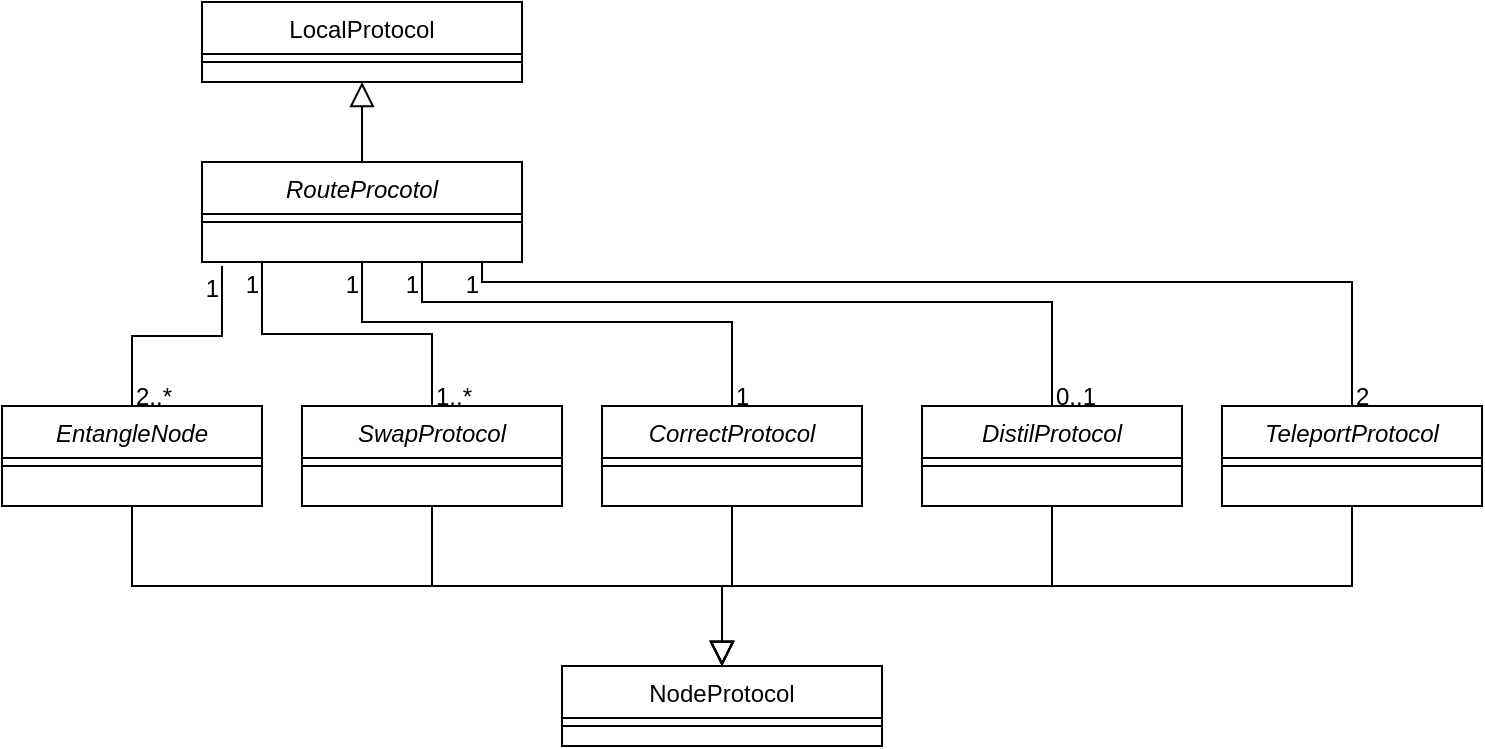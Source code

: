 <mxfile version="24.1.0" type="device">
  <diagram id="C5RBs43oDa-KdzZeNtuy" name="Page-1">
    <mxGraphModel dx="810" dy="454" grid="1" gridSize="10" guides="1" tooltips="1" connect="1" arrows="1" fold="1" page="1" pageScale="1" pageWidth="827" pageHeight="1169" math="0" shadow="0">
      <root>
        <mxCell id="WIyWlLk6GJQsqaUBKTNV-0" />
        <mxCell id="WIyWlLk6GJQsqaUBKTNV-1" parent="WIyWlLk6GJQsqaUBKTNV-0" />
        <mxCell id="zkfFHV4jXpPFQw0GAbJ--0" value="RouteProcotol" style="swimlane;fontStyle=2;align=center;verticalAlign=top;childLayout=stackLayout;horizontal=1;startSize=26;horizontalStack=0;resizeParent=1;resizeLast=0;collapsible=1;marginBottom=0;rounded=0;shadow=0;strokeWidth=1;" parent="WIyWlLk6GJQsqaUBKTNV-1" vertex="1">
          <mxGeometry x="140" y="120" width="160" height="50" as="geometry">
            <mxRectangle x="230" y="140" width="160" height="26" as="alternateBounds" />
          </mxGeometry>
        </mxCell>
        <mxCell id="zkfFHV4jXpPFQw0GAbJ--4" value="" style="line;html=1;strokeWidth=1;align=left;verticalAlign=middle;spacingTop=-1;spacingLeft=3;spacingRight=3;rotatable=0;labelPosition=right;points=[];portConstraint=eastwest;" parent="zkfFHV4jXpPFQw0GAbJ--0" vertex="1">
          <mxGeometry y="26" width="160" height="8" as="geometry" />
        </mxCell>
        <mxCell id="zkfFHV4jXpPFQw0GAbJ--17" value="LocalProtocol" style="swimlane;fontStyle=0;align=center;verticalAlign=top;childLayout=stackLayout;horizontal=1;startSize=26;horizontalStack=0;resizeParent=1;resizeLast=0;collapsible=1;marginBottom=0;rounded=0;shadow=0;strokeWidth=1;" parent="WIyWlLk6GJQsqaUBKTNV-1" vertex="1">
          <mxGeometry x="140" y="40" width="160" height="40" as="geometry">
            <mxRectangle x="550" y="140" width="160" height="26" as="alternateBounds" />
          </mxGeometry>
        </mxCell>
        <mxCell id="zkfFHV4jXpPFQw0GAbJ--23" value="" style="line;html=1;strokeWidth=1;align=left;verticalAlign=middle;spacingTop=-1;spacingLeft=3;spacingRight=3;rotatable=0;labelPosition=right;points=[];portConstraint=eastwest;" parent="zkfFHV4jXpPFQw0GAbJ--17" vertex="1">
          <mxGeometry y="26" width="160" height="8" as="geometry" />
        </mxCell>
        <mxCell id="Yz1U7CVcsts6lsaazN-v-0" value="NodeProtocol" style="swimlane;fontStyle=0;align=center;verticalAlign=top;childLayout=stackLayout;horizontal=1;startSize=26;horizontalStack=0;resizeParent=1;resizeLast=0;collapsible=1;marginBottom=0;rounded=0;shadow=0;strokeWidth=1;" vertex="1" parent="WIyWlLk6GJQsqaUBKTNV-1">
          <mxGeometry x="320" y="372" width="160" height="40" as="geometry">
            <mxRectangle x="550" y="140" width="160" height="26" as="alternateBounds" />
          </mxGeometry>
        </mxCell>
        <mxCell id="Yz1U7CVcsts6lsaazN-v-1" value="" style="line;html=1;strokeWidth=1;align=left;verticalAlign=middle;spacingTop=-1;spacingLeft=3;spacingRight=3;rotatable=0;labelPosition=right;points=[];portConstraint=eastwest;" vertex="1" parent="Yz1U7CVcsts6lsaazN-v-0">
          <mxGeometry y="26" width="160" height="8" as="geometry" />
        </mxCell>
        <mxCell id="Yz1U7CVcsts6lsaazN-v-2" value="EntangleNode" style="swimlane;fontStyle=2;align=center;verticalAlign=top;childLayout=stackLayout;horizontal=1;startSize=26;horizontalStack=0;resizeParent=1;resizeLast=0;collapsible=1;marginBottom=0;rounded=0;shadow=0;strokeWidth=1;" vertex="1" parent="WIyWlLk6GJQsqaUBKTNV-1">
          <mxGeometry x="40" y="242" width="130" height="50" as="geometry">
            <mxRectangle x="230" y="140" width="160" height="26" as="alternateBounds" />
          </mxGeometry>
        </mxCell>
        <mxCell id="Yz1U7CVcsts6lsaazN-v-3" value="" style="line;html=1;strokeWidth=1;align=left;verticalAlign=middle;spacingTop=-1;spacingLeft=3;spacingRight=3;rotatable=0;labelPosition=right;points=[];portConstraint=eastwest;" vertex="1" parent="Yz1U7CVcsts6lsaazN-v-2">
          <mxGeometry y="26" width="130" height="8" as="geometry" />
        </mxCell>
        <mxCell id="Yz1U7CVcsts6lsaazN-v-4" value="SwapProtocol" style="swimlane;fontStyle=2;align=center;verticalAlign=top;childLayout=stackLayout;horizontal=1;startSize=26;horizontalStack=0;resizeParent=1;resizeLast=0;collapsible=1;marginBottom=0;rounded=0;shadow=0;strokeWidth=1;" vertex="1" parent="WIyWlLk6GJQsqaUBKTNV-1">
          <mxGeometry x="190" y="242" width="130" height="50" as="geometry">
            <mxRectangle x="230" y="140" width="160" height="26" as="alternateBounds" />
          </mxGeometry>
        </mxCell>
        <mxCell id="Yz1U7CVcsts6lsaazN-v-5" value="" style="line;html=1;strokeWidth=1;align=left;verticalAlign=middle;spacingTop=-1;spacingLeft=3;spacingRight=3;rotatable=0;labelPosition=right;points=[];portConstraint=eastwest;" vertex="1" parent="Yz1U7CVcsts6lsaazN-v-4">
          <mxGeometry y="26" width="130" height="8" as="geometry" />
        </mxCell>
        <mxCell id="Yz1U7CVcsts6lsaazN-v-6" value="CorrectProtocol" style="swimlane;fontStyle=2;align=center;verticalAlign=top;childLayout=stackLayout;horizontal=1;startSize=26;horizontalStack=0;resizeParent=1;resizeLast=0;collapsible=1;marginBottom=0;rounded=0;shadow=0;strokeWidth=1;" vertex="1" parent="WIyWlLk6GJQsqaUBKTNV-1">
          <mxGeometry x="340" y="242" width="130" height="50" as="geometry">
            <mxRectangle x="230" y="140" width="160" height="26" as="alternateBounds" />
          </mxGeometry>
        </mxCell>
        <mxCell id="Yz1U7CVcsts6lsaazN-v-7" value="" style="line;html=1;strokeWidth=1;align=left;verticalAlign=middle;spacingTop=-1;spacingLeft=3;spacingRight=3;rotatable=0;labelPosition=right;points=[];portConstraint=eastwest;" vertex="1" parent="Yz1U7CVcsts6lsaazN-v-6">
          <mxGeometry y="26" width="130" height="8" as="geometry" />
        </mxCell>
        <mxCell id="Yz1U7CVcsts6lsaazN-v-8" value="DistilProtocol" style="swimlane;fontStyle=2;align=center;verticalAlign=top;childLayout=stackLayout;horizontal=1;startSize=26;horizontalStack=0;resizeParent=1;resizeLast=0;collapsible=1;marginBottom=0;rounded=0;shadow=0;strokeWidth=1;" vertex="1" parent="WIyWlLk6GJQsqaUBKTNV-1">
          <mxGeometry x="500" y="242" width="130" height="50" as="geometry">
            <mxRectangle x="230" y="140" width="160" height="26" as="alternateBounds" />
          </mxGeometry>
        </mxCell>
        <mxCell id="Yz1U7CVcsts6lsaazN-v-9" value="" style="line;html=1;strokeWidth=1;align=left;verticalAlign=middle;spacingTop=-1;spacingLeft=3;spacingRight=3;rotatable=0;labelPosition=right;points=[];portConstraint=eastwest;" vertex="1" parent="Yz1U7CVcsts6lsaazN-v-8">
          <mxGeometry y="26" width="130" height="8" as="geometry" />
        </mxCell>
        <mxCell id="Yz1U7CVcsts6lsaazN-v-10" value="TeleportProtocol" style="swimlane;fontStyle=2;align=center;verticalAlign=top;childLayout=stackLayout;horizontal=1;startSize=26;horizontalStack=0;resizeParent=1;resizeLast=0;collapsible=1;marginBottom=0;rounded=0;shadow=0;strokeWidth=1;" vertex="1" parent="WIyWlLk6GJQsqaUBKTNV-1">
          <mxGeometry x="650" y="242" width="130" height="50" as="geometry">
            <mxRectangle x="230" y="140" width="160" height="26" as="alternateBounds" />
          </mxGeometry>
        </mxCell>
        <mxCell id="Yz1U7CVcsts6lsaazN-v-11" value="" style="line;html=1;strokeWidth=1;align=left;verticalAlign=middle;spacingTop=-1;spacingLeft=3;spacingRight=3;rotatable=0;labelPosition=right;points=[];portConstraint=eastwest;" vertex="1" parent="Yz1U7CVcsts6lsaazN-v-10">
          <mxGeometry y="26" width="130" height="8" as="geometry" />
        </mxCell>
        <mxCell id="Yz1U7CVcsts6lsaazN-v-12" value="" style="endArrow=block;endSize=10;endFill=0;shadow=0;strokeWidth=1;rounded=0;curved=0;edgeStyle=elbowEdgeStyle;elbow=vertical;exitX=0.5;exitY=1;exitDx=0;exitDy=0;entryX=0.5;entryY=0;entryDx=0;entryDy=0;" edge="1" parent="WIyWlLk6GJQsqaUBKTNV-1" source="Yz1U7CVcsts6lsaazN-v-2" target="Yz1U7CVcsts6lsaazN-v-0">
          <mxGeometry width="160" relative="1" as="geometry">
            <mxPoint x="60" y="352" as="sourcePoint" />
            <mxPoint x="200" y="452" as="targetPoint" />
            <Array as="points">
              <mxPoint x="420" y="332" />
            </Array>
          </mxGeometry>
        </mxCell>
        <mxCell id="Yz1U7CVcsts6lsaazN-v-13" value="" style="endArrow=block;endSize=10;endFill=0;shadow=0;strokeWidth=1;rounded=0;curved=0;edgeStyle=elbowEdgeStyle;elbow=vertical;exitX=0.5;exitY=1;exitDx=0;exitDy=0;" edge="1" parent="WIyWlLk6GJQsqaUBKTNV-1" source="Yz1U7CVcsts6lsaazN-v-4">
          <mxGeometry width="160" relative="1" as="geometry">
            <mxPoint x="115" y="302" as="sourcePoint" />
            <mxPoint x="400" y="372" as="targetPoint" />
            <Array as="points">
              <mxPoint x="330" y="332" />
            </Array>
          </mxGeometry>
        </mxCell>
        <mxCell id="Yz1U7CVcsts6lsaazN-v-14" value="" style="endArrow=block;endSize=10;endFill=0;shadow=0;strokeWidth=1;rounded=0;curved=0;edgeStyle=elbowEdgeStyle;elbow=vertical;exitX=0.5;exitY=1;exitDx=0;exitDy=0;entryX=0.5;entryY=0;entryDx=0;entryDy=0;" edge="1" parent="WIyWlLk6GJQsqaUBKTNV-1" source="Yz1U7CVcsts6lsaazN-v-6" target="Yz1U7CVcsts6lsaazN-v-0">
          <mxGeometry width="160" relative="1" as="geometry">
            <mxPoint x="265" y="302" as="sourcePoint" />
            <mxPoint x="410" y="382" as="targetPoint" />
            <Array as="points" />
          </mxGeometry>
        </mxCell>
        <mxCell id="Yz1U7CVcsts6lsaazN-v-15" value="" style="endArrow=block;endSize=10;endFill=0;shadow=0;strokeWidth=1;rounded=0;curved=0;edgeStyle=elbowEdgeStyle;elbow=vertical;exitX=0.5;exitY=1;exitDx=0;exitDy=0;" edge="1" parent="WIyWlLk6GJQsqaUBKTNV-1" source="Yz1U7CVcsts6lsaazN-v-8">
          <mxGeometry width="160" relative="1" as="geometry">
            <mxPoint x="415" y="302" as="sourcePoint" />
            <mxPoint x="400" y="372" as="targetPoint" />
            <Array as="points" />
          </mxGeometry>
        </mxCell>
        <mxCell id="Yz1U7CVcsts6lsaazN-v-16" value="" style="endArrow=block;endSize=10;endFill=0;shadow=0;strokeWidth=1;rounded=0;curved=0;edgeStyle=elbowEdgeStyle;elbow=vertical;exitX=0.5;exitY=1;exitDx=0;exitDy=0;" edge="1" parent="WIyWlLk6GJQsqaUBKTNV-1" source="Yz1U7CVcsts6lsaazN-v-10">
          <mxGeometry width="160" relative="1" as="geometry">
            <mxPoint x="575" y="302" as="sourcePoint" />
            <mxPoint x="400" y="372" as="targetPoint" />
            <Array as="points" />
          </mxGeometry>
        </mxCell>
        <mxCell id="Yz1U7CVcsts6lsaazN-v-17" value="" style="endArrow=none;shadow=0;strokeWidth=1;rounded=0;curved=0;endFill=0;edgeStyle=elbowEdgeStyle;elbow=vertical;exitX=0.5;exitY=0;exitDx=0;exitDy=0;" edge="1" parent="WIyWlLk6GJQsqaUBKTNV-1" source="Yz1U7CVcsts6lsaazN-v-2">
          <mxGeometry x="0.5" y="41" relative="1" as="geometry">
            <mxPoint x="380" y="241" as="sourcePoint" />
            <mxPoint x="150" y="172" as="targetPoint" />
            <mxPoint x="-40" y="32" as="offset" />
          </mxGeometry>
        </mxCell>
        <mxCell id="Yz1U7CVcsts6lsaazN-v-18" value="2..*" style="resizable=0;align=left;verticalAlign=bottom;labelBackgroundColor=none;fontSize=12;" connectable="0" vertex="1" parent="Yz1U7CVcsts6lsaazN-v-17">
          <mxGeometry x="-1" relative="1" as="geometry">
            <mxPoint y="4" as="offset" />
          </mxGeometry>
        </mxCell>
        <mxCell id="Yz1U7CVcsts6lsaazN-v-19" value="1" style="resizable=0;align=right;verticalAlign=bottom;labelBackgroundColor=none;fontSize=12;" connectable="0" vertex="1" parent="Yz1U7CVcsts6lsaazN-v-17">
          <mxGeometry x="1" relative="1" as="geometry">
            <mxPoint y="20" as="offset" />
          </mxGeometry>
        </mxCell>
        <mxCell id="Yz1U7CVcsts6lsaazN-v-21" value="" style="endArrow=block;endSize=10;endFill=0;shadow=0;strokeWidth=1;rounded=0;curved=0;edgeStyle=elbowEdgeStyle;elbow=vertical;exitX=0.5;exitY=0;exitDx=0;exitDy=0;entryX=0.5;entryY=1;entryDx=0;entryDy=0;" edge="1" parent="WIyWlLk6GJQsqaUBKTNV-1" source="zkfFHV4jXpPFQw0GAbJ--0" target="zkfFHV4jXpPFQw0GAbJ--17">
          <mxGeometry width="160" relative="1" as="geometry">
            <mxPoint x="415" y="302" as="sourcePoint" />
            <mxPoint x="410" y="382" as="targetPoint" />
            <Array as="points" />
          </mxGeometry>
        </mxCell>
        <mxCell id="Yz1U7CVcsts6lsaazN-v-22" value="" style="endArrow=none;shadow=0;strokeWidth=1;rounded=0;curved=0;endFill=0;edgeStyle=elbowEdgeStyle;elbow=vertical;exitX=0.5;exitY=0;exitDx=0;exitDy=0;" edge="1" parent="WIyWlLk6GJQsqaUBKTNV-1" source="Yz1U7CVcsts6lsaazN-v-4">
          <mxGeometry x="0.5" y="41" relative="1" as="geometry">
            <mxPoint x="115" y="252" as="sourcePoint" />
            <mxPoint x="170" y="170" as="targetPoint" />
            <mxPoint x="-40" y="32" as="offset" />
          </mxGeometry>
        </mxCell>
        <mxCell id="Yz1U7CVcsts6lsaazN-v-23" value="1..*" style="resizable=0;align=left;verticalAlign=bottom;labelBackgroundColor=none;fontSize=12;" connectable="0" vertex="1" parent="Yz1U7CVcsts6lsaazN-v-22">
          <mxGeometry x="-1" relative="1" as="geometry">
            <mxPoint y="4" as="offset" />
          </mxGeometry>
        </mxCell>
        <mxCell id="Yz1U7CVcsts6lsaazN-v-24" value="1" style="resizable=0;align=right;verticalAlign=bottom;labelBackgroundColor=none;fontSize=12;" connectable="0" vertex="1" parent="Yz1U7CVcsts6lsaazN-v-22">
          <mxGeometry x="1" relative="1" as="geometry">
            <mxPoint y="20" as="offset" />
          </mxGeometry>
        </mxCell>
        <mxCell id="Yz1U7CVcsts6lsaazN-v-25" value="" style="endArrow=none;shadow=0;strokeWidth=1;rounded=0;curved=0;endFill=0;edgeStyle=elbowEdgeStyle;elbow=vertical;exitX=0.5;exitY=0;exitDx=0;exitDy=0;entryX=0.5;entryY=1;entryDx=0;entryDy=0;" edge="1" parent="WIyWlLk6GJQsqaUBKTNV-1" source="Yz1U7CVcsts6lsaazN-v-6" target="zkfFHV4jXpPFQw0GAbJ--0">
          <mxGeometry x="0.5" y="41" relative="1" as="geometry">
            <mxPoint x="265" y="252" as="sourcePoint" />
            <mxPoint x="180" y="180" as="targetPoint" />
            <mxPoint x="-40" y="32" as="offset" />
            <Array as="points">
              <mxPoint x="330" y="200" />
            </Array>
          </mxGeometry>
        </mxCell>
        <mxCell id="Yz1U7CVcsts6lsaazN-v-26" value="1" style="resizable=0;align=left;verticalAlign=bottom;labelBackgroundColor=none;fontSize=12;" connectable="0" vertex="1" parent="Yz1U7CVcsts6lsaazN-v-25">
          <mxGeometry x="-1" relative="1" as="geometry">
            <mxPoint y="4" as="offset" />
          </mxGeometry>
        </mxCell>
        <mxCell id="Yz1U7CVcsts6lsaazN-v-27" value="1" style="resizable=0;align=right;verticalAlign=bottom;labelBackgroundColor=none;fontSize=12;" connectable="0" vertex="1" parent="Yz1U7CVcsts6lsaazN-v-25">
          <mxGeometry x="1" relative="1" as="geometry">
            <mxPoint y="20" as="offset" />
          </mxGeometry>
        </mxCell>
        <mxCell id="Yz1U7CVcsts6lsaazN-v-28" value="" style="endArrow=none;shadow=0;strokeWidth=1;rounded=0;curved=0;endFill=0;edgeStyle=elbowEdgeStyle;elbow=vertical;exitX=0.5;exitY=0;exitDx=0;exitDy=0;" edge="1" parent="WIyWlLk6GJQsqaUBKTNV-1" source="Yz1U7CVcsts6lsaazN-v-8">
          <mxGeometry x="0.5" y="41" relative="1" as="geometry">
            <mxPoint x="275" y="262" as="sourcePoint" />
            <mxPoint x="250" y="170" as="targetPoint" />
            <mxPoint x="-40" y="32" as="offset" />
            <Array as="points">
              <mxPoint x="420" y="190" />
            </Array>
          </mxGeometry>
        </mxCell>
        <mxCell id="Yz1U7CVcsts6lsaazN-v-29" value="0..1" style="resizable=0;align=left;verticalAlign=bottom;labelBackgroundColor=none;fontSize=12;" connectable="0" vertex="1" parent="Yz1U7CVcsts6lsaazN-v-28">
          <mxGeometry x="-1" relative="1" as="geometry">
            <mxPoint y="4" as="offset" />
          </mxGeometry>
        </mxCell>
        <mxCell id="Yz1U7CVcsts6lsaazN-v-30" value="1" style="resizable=0;align=right;verticalAlign=bottom;labelBackgroundColor=none;fontSize=12;" connectable="0" vertex="1" parent="Yz1U7CVcsts6lsaazN-v-28">
          <mxGeometry x="1" relative="1" as="geometry">
            <mxPoint y="20" as="offset" />
          </mxGeometry>
        </mxCell>
        <mxCell id="Yz1U7CVcsts6lsaazN-v-31" value="" style="endArrow=none;shadow=0;strokeWidth=1;rounded=0;curved=0;endFill=0;edgeStyle=elbowEdgeStyle;elbow=vertical;exitX=0.5;exitY=0;exitDx=0;exitDy=0;" edge="1" parent="WIyWlLk6GJQsqaUBKTNV-1" source="Yz1U7CVcsts6lsaazN-v-10">
          <mxGeometry x="0.5" y="41" relative="1" as="geometry">
            <mxPoint x="285" y="272" as="sourcePoint" />
            <mxPoint x="280" y="170" as="targetPoint" />
            <mxPoint x="-40" y="32" as="offset" />
            <Array as="points">
              <mxPoint x="510" y="180" />
            </Array>
          </mxGeometry>
        </mxCell>
        <mxCell id="Yz1U7CVcsts6lsaazN-v-32" value="2" style="resizable=0;align=left;verticalAlign=bottom;labelBackgroundColor=none;fontSize=12;" connectable="0" vertex="1" parent="Yz1U7CVcsts6lsaazN-v-31">
          <mxGeometry x="-1" relative="1" as="geometry">
            <mxPoint y="4" as="offset" />
          </mxGeometry>
        </mxCell>
        <mxCell id="Yz1U7CVcsts6lsaazN-v-33" value="1" style="resizable=0;align=right;verticalAlign=bottom;labelBackgroundColor=none;fontSize=12;" connectable="0" vertex="1" parent="Yz1U7CVcsts6lsaazN-v-31">
          <mxGeometry x="1" relative="1" as="geometry">
            <mxPoint y="20" as="offset" />
          </mxGeometry>
        </mxCell>
      </root>
    </mxGraphModel>
  </diagram>
</mxfile>
